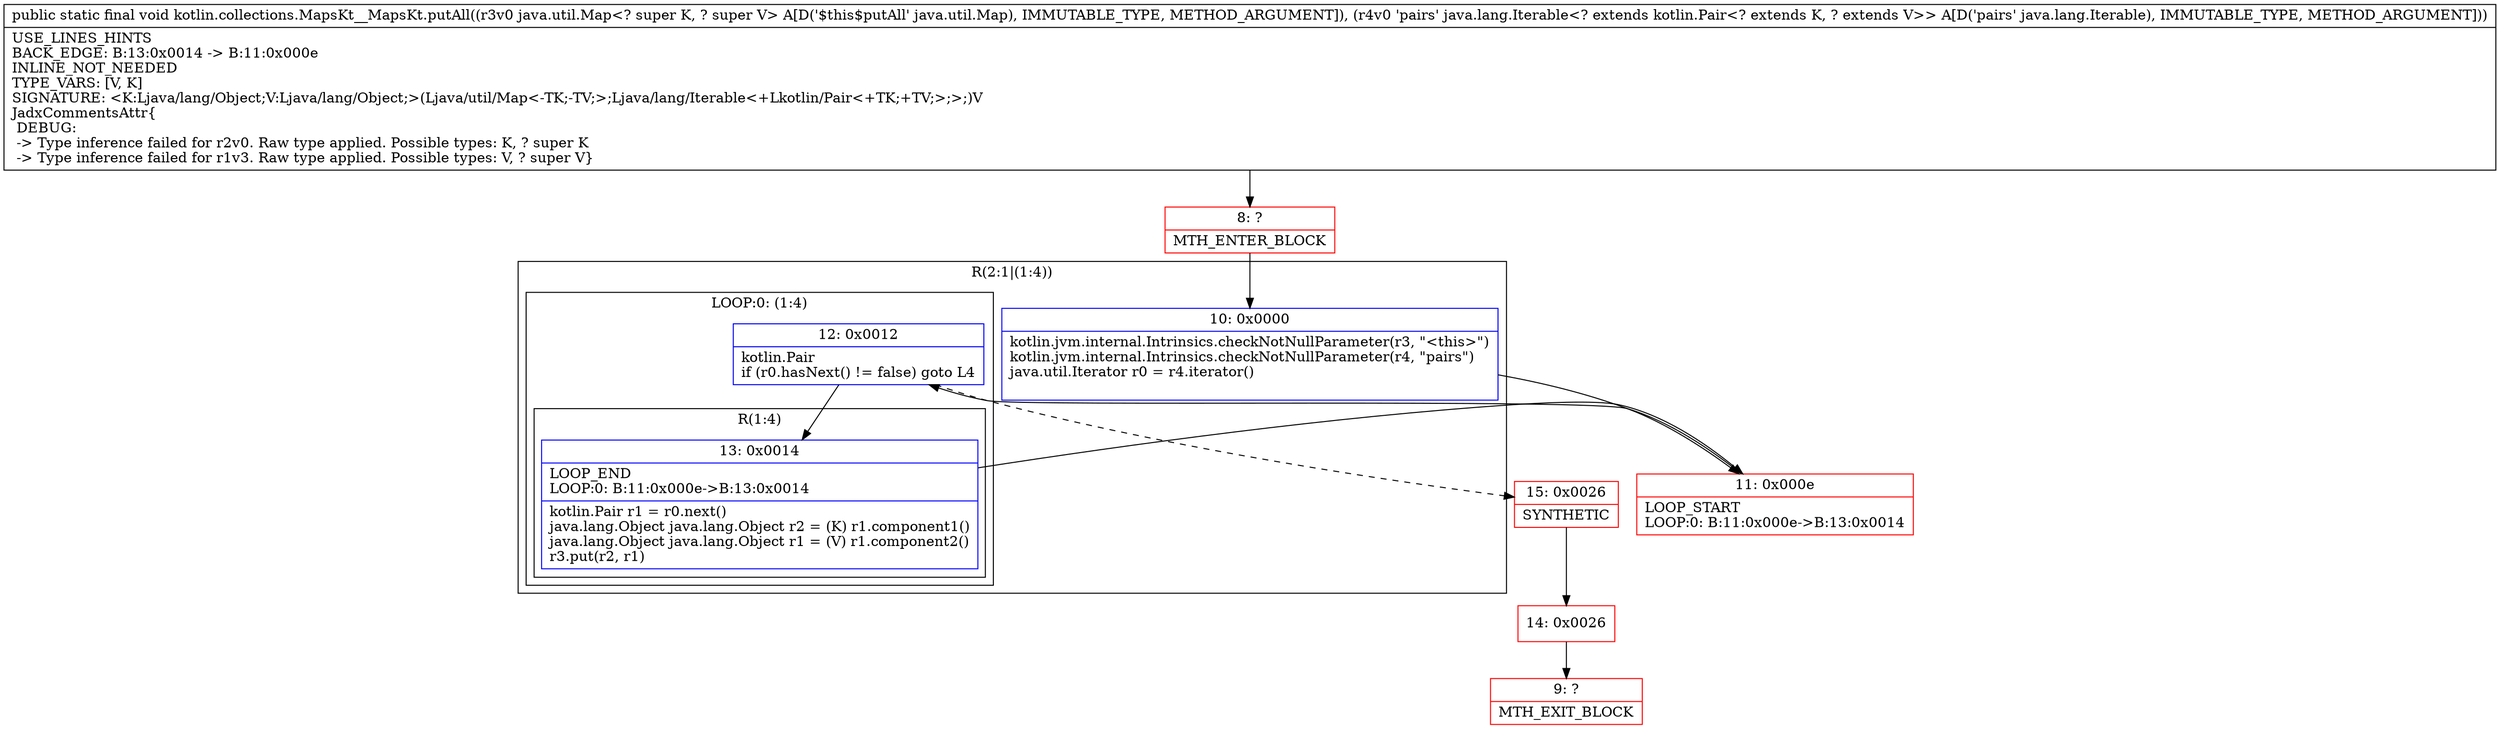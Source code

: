 digraph "CFG forkotlin.collections.MapsKt__MapsKt.putAll(Ljava\/util\/Map;Ljava\/lang\/Iterable;)V" {
subgraph cluster_Region_629837088 {
label = "R(2:1|(1:4))";
node [shape=record,color=blue];
Node_10 [shape=record,label="{10\:\ 0x0000|kotlin.jvm.internal.Intrinsics.checkNotNullParameter(r3, \"\<this\>\")\lkotlin.jvm.internal.Intrinsics.checkNotNullParameter(r4, \"pairs\")\ljava.util.Iterator r0 = r4.iterator()\l\l}"];
subgraph cluster_LoopRegion_1941867525 {
label = "LOOP:0: (1:4)";
node [shape=record,color=blue];
Node_12 [shape=record,label="{12\:\ 0x0012|kotlin.Pair \lif (r0.hasNext() != false) goto L4\l}"];
subgraph cluster_Region_329741818 {
label = "R(1:4)";
node [shape=record,color=blue];
Node_13 [shape=record,label="{13\:\ 0x0014|LOOP_END\lLOOP:0: B:11:0x000e\-\>B:13:0x0014\l|kotlin.Pair r1 = r0.next()\ljava.lang.Object java.lang.Object r2 = (K) r1.component1()\ljava.lang.Object java.lang.Object r1 = (V) r1.component2()\lr3.put(r2, r1)\l}"];
}
}
}
Node_8 [shape=record,color=red,label="{8\:\ ?|MTH_ENTER_BLOCK\l}"];
Node_11 [shape=record,color=red,label="{11\:\ 0x000e|LOOP_START\lLOOP:0: B:11:0x000e\-\>B:13:0x0014\l}"];
Node_15 [shape=record,color=red,label="{15\:\ 0x0026|SYNTHETIC\l}"];
Node_14 [shape=record,color=red,label="{14\:\ 0x0026}"];
Node_9 [shape=record,color=red,label="{9\:\ ?|MTH_EXIT_BLOCK\l}"];
MethodNode[shape=record,label="{public static final void kotlin.collections.MapsKt__MapsKt.putAll((r3v0 java.util.Map\<? super K, ? super V\> A[D('$this$putAll' java.util.Map), IMMUTABLE_TYPE, METHOD_ARGUMENT]), (r4v0 'pairs' java.lang.Iterable\<? extends kotlin.Pair\<? extends K, ? extends V\>\> A[D('pairs' java.lang.Iterable), IMMUTABLE_TYPE, METHOD_ARGUMENT]))  | USE_LINES_HINTS\lBACK_EDGE: B:13:0x0014 \-\> B:11:0x000e\lINLINE_NOT_NEEDED\lTYPE_VARS: [V, K]\lSIGNATURE: \<K:Ljava\/lang\/Object;V:Ljava\/lang\/Object;\>(Ljava\/util\/Map\<\-TK;\-TV;\>;Ljava\/lang\/Iterable\<+Lkotlin\/Pair\<+TK;+TV;\>;\>;)V\lJadxCommentsAttr\{\l DEBUG: \l \-\> Type inference failed for r2v0. Raw type applied. Possible types: K, ? super K\l \-\> Type inference failed for r1v3. Raw type applied. Possible types: V, ? super V\}\l}"];
MethodNode -> Node_8;Node_10 -> Node_11;
Node_12 -> Node_13;
Node_12 -> Node_15[style=dashed];
Node_13 -> Node_11;
Node_8 -> Node_10;
Node_11 -> Node_12;
Node_15 -> Node_14;
Node_14 -> Node_9;
}

